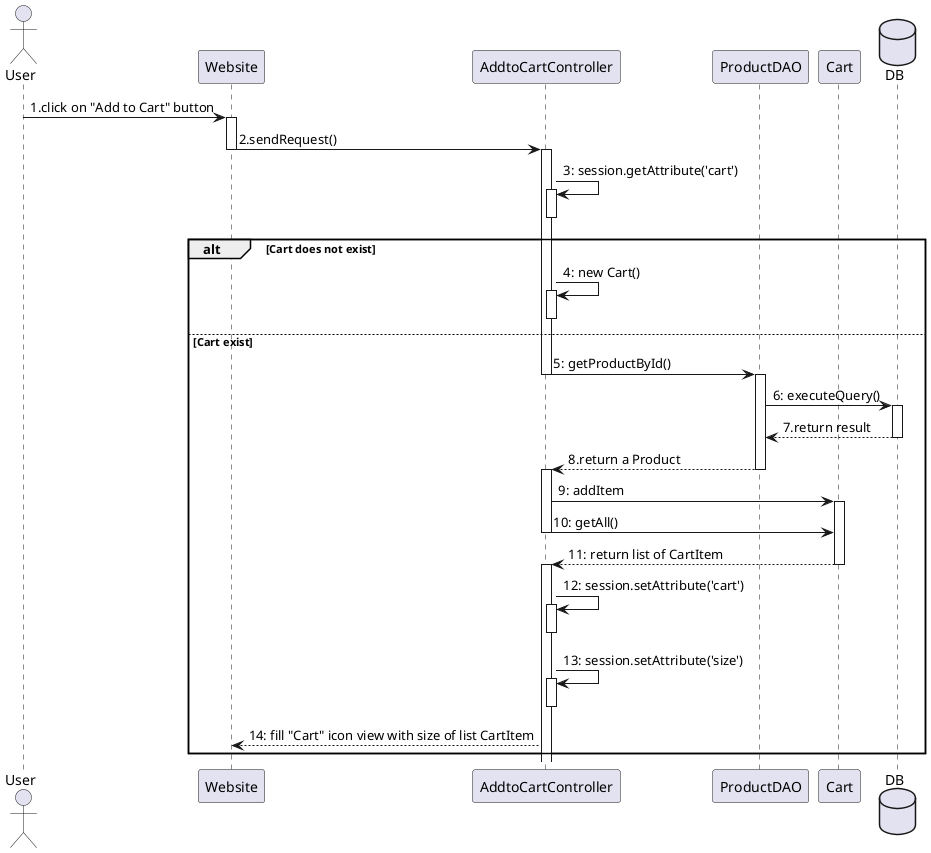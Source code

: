 @startuml

actor       User
participant Website
participant AddtoCartController
participant ProductDAO
participant Cart
database DB

User -> Website  ++: 1.click on "Add to Cart" button
Website -> AddtoCartController --++: 2.sendRequest()
AddtoCartController -> AddtoCartController ++--: 3: session.getAttribute('cart')

alt Cart does not exist
    AddtoCartController -> AddtoCartController ++--: 4: new Cart()
else Cart exist
    AddtoCartController -> ProductDAO --++: 5: getProductById()
    ProductDAO -> DB ++: 6: executeQuery()
    DB --> ProductDAO --: 7.return result
    ProductDAO --> AddtoCartController --++: 8.return a Product
    AddtoCartController -> Cart ++: 9: addItem
    AddtoCartController -> Cart --: 10: getAll()
    Cart --> AddtoCartController --++: 11: return list of CartItem
    AddtoCartController -> AddtoCartController ++--: 12: session.setAttribute('cart')
    AddtoCartController -> AddtoCartController ++--: 13: session.setAttribute('size')
    AddtoCartController --> Website : 14: fill "Cart" icon view with size of list CartItem

end

@enduml